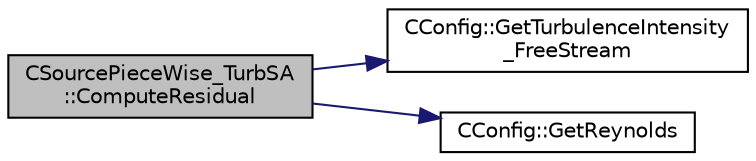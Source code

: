 digraph "CSourcePieceWise_TurbSA::ComputeResidual"
{
  edge [fontname="Helvetica",fontsize="10",labelfontname="Helvetica",labelfontsize="10"];
  node [fontname="Helvetica",fontsize="10",shape=record];
  rankdir="LR";
  Node7 [label="CSourcePieceWise_TurbSA\l::ComputeResidual",height=0.2,width=0.4,color="black", fillcolor="grey75", style="filled", fontcolor="black"];
  Node7 -> Node8 [color="midnightblue",fontsize="10",style="solid",fontname="Helvetica"];
  Node8 [label="CConfig::GetTurbulenceIntensity\l_FreeStream",height=0.2,width=0.4,color="black", fillcolor="white", style="filled",URL="$class_c_config.html#acab57b0918bd4f1d5b9893dcdf0f987c",tooltip="Get the value of the non-dimensionalized freestream turbulence intensity. "];
  Node7 -> Node9 [color="midnightblue",fontsize="10",style="solid",fontname="Helvetica"];
  Node9 [label="CConfig::GetReynolds",height=0.2,width=0.4,color="black", fillcolor="white", style="filled",URL="$class_c_config.html#a43d642b59f0e1dae7abd613f337f5cf4",tooltip="Get the Reynolds number. Dimensionless number that gives a measure of the ratio of inertial forces to..."];
}
